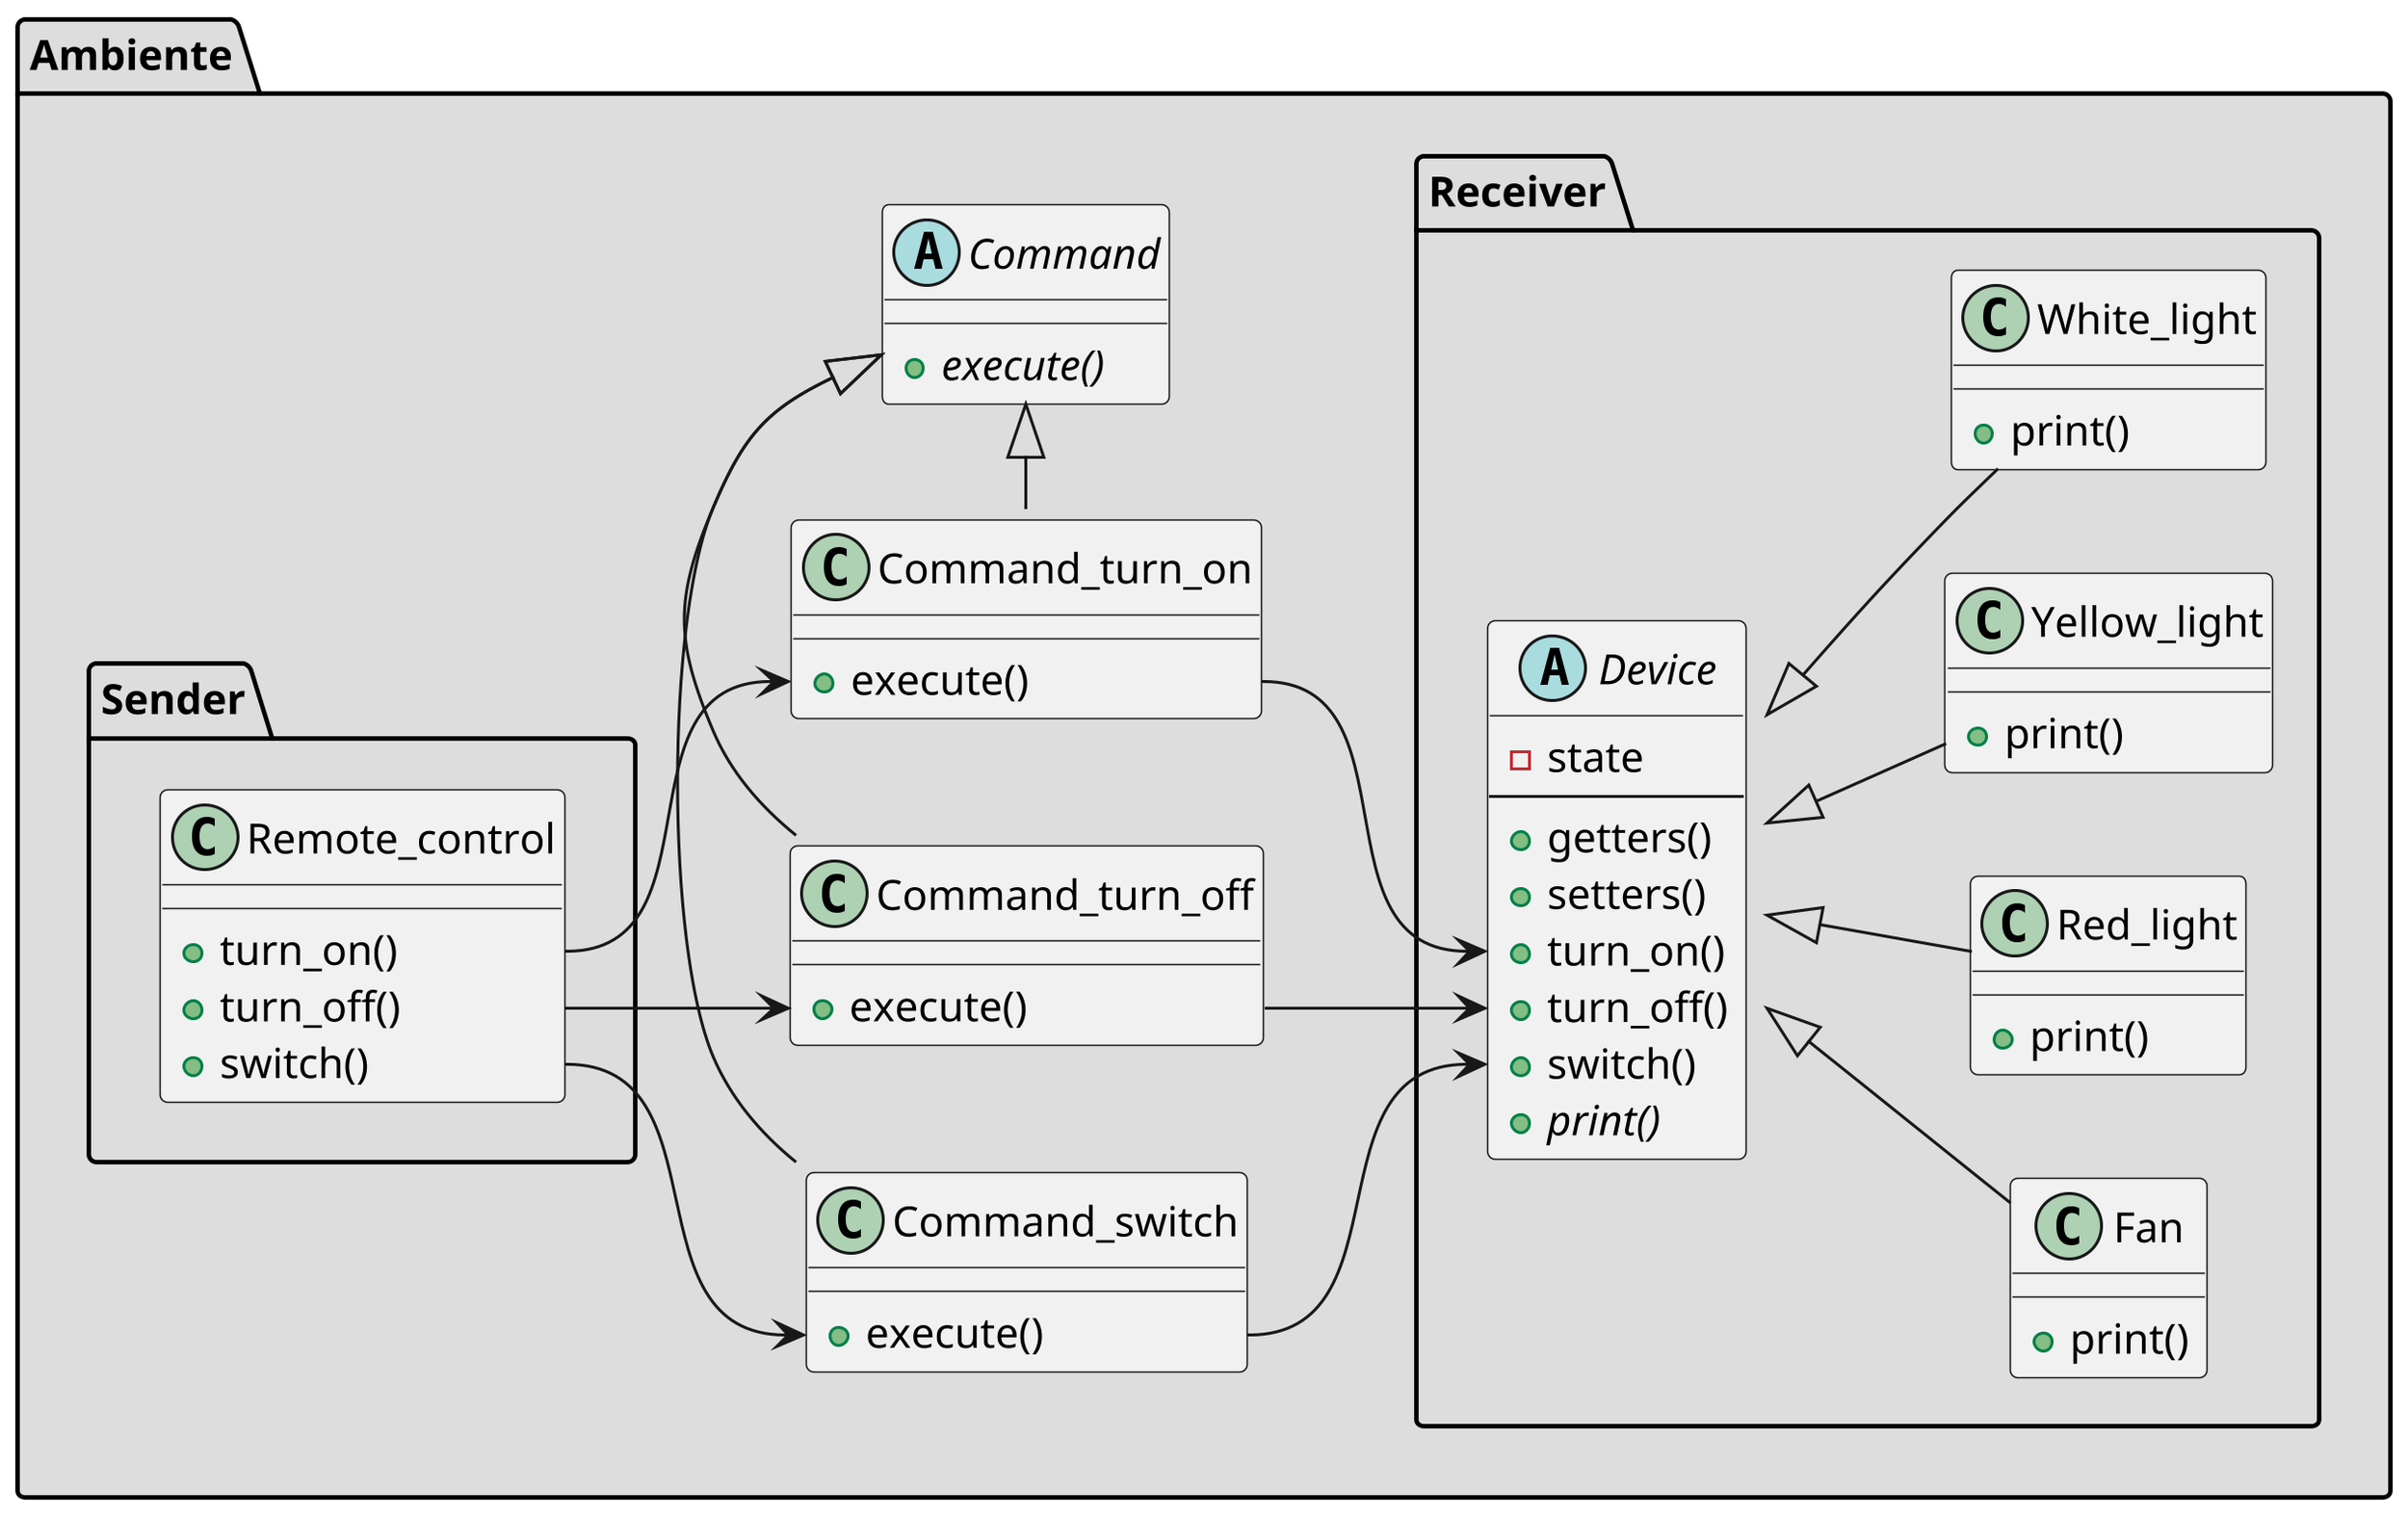 ```plantuml
@startuml
skinparam dpi 300
left to right direction
package Ambiente #DDDDDD {
  package Sender #DDDDDD {
    class "Remote_control" as RC {
      + turn_on()
      + turn_off()
      + switch()
    }
  }

  abstract class "Command" as C {
    + {abstract} execute()
  }

  class "Command_turn_on" as CTON {
    + execute()
  }

  class "Command_turn_off" as CTOFF {
    + execute()
  }

  class "Command_switch" as CS {
    + execute()
  }

  package Receiver #DDDDDD {
    abstract class "Device" as D {
      - state
      --
      + getters()
      + setters()
      + turn_on()
      + turn_off()
      + switch()
      + {abstract} print()
    }

    class "Fan" as F {
      + print()
    }

    class "Red_light" as RL {
      + print()
    }

    class "Yellow_light" as YL {
      + print()
    }

    class "White_light" as WL {
      + print()
    }
  }
}

CTON -|> C
CTOFF -|> C
CS -|> C

RC::turn_on --> CTON::execute
RC::turn_off --> CTOFF::execute
RC::switch --> CS::execute

CTON::execute --> D::turn_on
CTOFF::execute --> D::turn_off
CS::execute --> D::switch

D <|-- F
D <|-- RL
D <|-- YL
D <|-- WL

@enduml
```
